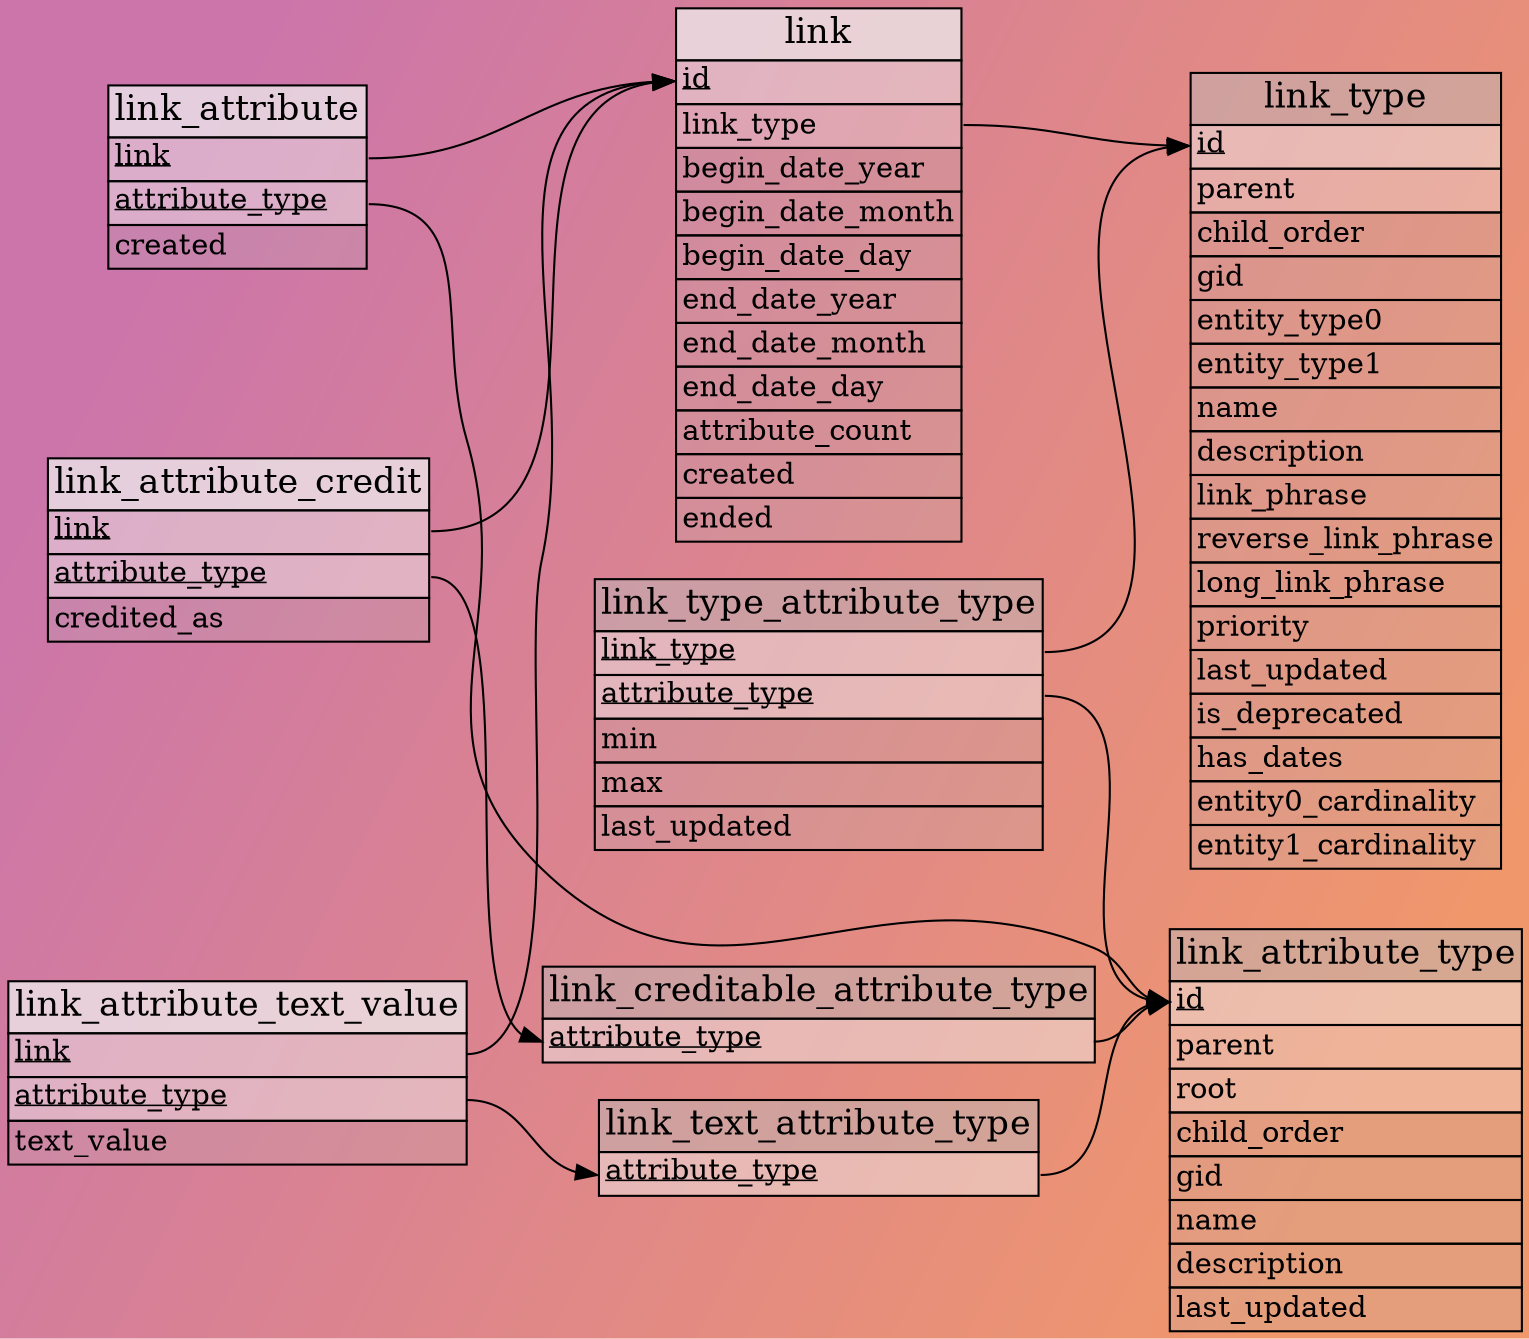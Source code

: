 // Automatically generated, do not edit.
// - Database schema sequence: 28
digraph relationship_details {
    tooltip = "Tables for relationship properties"
    graph [
        bgcolor = "#cb75ab:#f0976c"
        concentrate = true
        gradientangle = 330
        pack = true
        rankdir = "LR"
    ];
    node [
        shape = plain
    ];

    // Tables
    "link" [
        label = <
            <table border="0" cellspacing="0" cellborder="1">
                <tr><td bgcolor="#eeeeeebb"><font point-size="17">link</font></td></tr>
                <tr><td bgcolor="#eeeeee77" align="left" port="id"><font point-size="14"><u>id</u></font></td></tr>
                <tr><td bgcolor="#eeeeee55" align="left" port="link_type"><font point-size="14">link_type</font></td></tr>
                <tr><td bgcolor="#bbbbbb33" align="left" port="begin_date_year"><font point-size="14">begin_date_year</font></td></tr>
                <tr><td bgcolor="#bbbbbb33" align="left" port="begin_date_month"><font point-size="14">begin_date_month</font></td></tr>
                <tr><td bgcolor="#bbbbbb33" align="left" port="begin_date_day"><font point-size="14">begin_date_day</font></td></tr>
                <tr><td bgcolor="#bbbbbb33" align="left" port="end_date_year"><font point-size="14">end_date_year</font></td></tr>
                <tr><td bgcolor="#bbbbbb33" align="left" port="end_date_month"><font point-size="14">end_date_month</font></td></tr>
                <tr><td bgcolor="#bbbbbb33" align="left" port="end_date_day"><font point-size="14">end_date_day</font></td></tr>
                <tr><td bgcolor="#bbbbbb33" align="left" port="attribute_count"><font point-size="14">attribute_count</font></td></tr>
                <tr><td bgcolor="#bbbbbb33" align="left" port="created"><font point-size="14">created</font></td></tr>
                <tr><td bgcolor="#bbbbbb33" align="left" port="ended"><font point-size="14">ended</font></td></tr>
            </table>
        >
    ];
    "link_attribute" [
        label = <
            <table border="0" cellspacing="0" cellborder="1">
                <tr><td bgcolor="#eeeeeebb"><font point-size="17">link_attribute</font></td></tr>
                <tr><td bgcolor="#eeeeee77" align="left" port="link"><font point-size="14"><u>link</u></font></td></tr>
                <tr><td bgcolor="#eeeeee77" align="left" port="attribute_type"><font point-size="14"><u>attribute_type</u></font></td></tr>
                <tr><td bgcolor="#bbbbbb33" align="left" port="created"><font point-size="14">created</font></td></tr>
            </table>
        >
    ];
    "link_attribute_credit" [
        label = <
            <table border="0" cellspacing="0" cellborder="1">
                <tr><td bgcolor="#eeeeeebb"><font point-size="17">link_attribute_credit</font></td></tr>
                <tr><td bgcolor="#eeeeee77" align="left" port="link"><font point-size="14"><u>link</u></font></td></tr>
                <tr><td bgcolor="#eeeeee77" align="left" port="attribute_type"><font point-size="14"><u>attribute_type</u></font></td></tr>
                <tr><td bgcolor="#bbbbbb33" align="left" port="credited_as"><font point-size="14">credited_as</font></td></tr>
            </table>
        >
    ];
    "link_attribute_text_value" [
        label = <
            <table border="0" cellspacing="0" cellborder="1">
                <tr><td bgcolor="#eeeeeebb"><font point-size="17">link_attribute_text_value</font></td></tr>
                <tr><td bgcolor="#eeeeee77" align="left" port="link"><font point-size="14"><u>link</u></font></td></tr>
                <tr><td bgcolor="#eeeeee77" align="left" port="attribute_type"><font point-size="14"><u>attribute_type</u></font></td></tr>
                <tr><td bgcolor="#bbbbbb33" align="left" port="text_value"><font point-size="14">text_value</font></td></tr>
            </table>
        >
    ];
    "link_attribute_type" [
        label = <
            <table border="0" cellspacing="0" cellborder="1">
                <tr><td bgcolor="#bbbbbb77"><font point-size="17">link_attribute_type</font></td></tr>
                <tr><td bgcolor="#eeeeee77" align="left" port="id"><font point-size="14"><u>id</u></font></td></tr>
                <tr><td bgcolor="#eeeeee55" align="left" port="parent"><font point-size="14">parent</font></td></tr>
                <tr><td bgcolor="#eeeeee55" align="left" port="root"><font point-size="14">root</font></td></tr>
                <tr><td bgcolor="#bbbbbb33" align="left" port="child_order"><font point-size="14">child_order</font></td></tr>
                <tr><td bgcolor="#bbbbbb33" align="left" port="gid"><font point-size="14">gid</font></td></tr>
                <tr><td bgcolor="#bbbbbb33" align="left" port="name"><font point-size="14">name</font></td></tr>
                <tr><td bgcolor="#bbbbbb33" align="left" port="description"><font point-size="14">description</font></td></tr>
                <tr><td bgcolor="#bbbbbb33" align="left" port="last_updated"><font point-size="14">last_updated</font></td></tr>
            </table>
        >
    ];
    "link_creditable_attribute_type" [
        label = <
            <table border="0" cellspacing="0" cellborder="1">
                <tr><td bgcolor="#bbbbbb77"><font point-size="17">link_creditable_attribute_type</font></td></tr>
                <tr><td bgcolor="#eeeeee77" align="left" port="attribute_type"><font point-size="14"><u>attribute_type</u></font></td></tr>
            </table>
        >
    ];
    "link_text_attribute_type" [
        label = <
            <table border="0" cellspacing="0" cellborder="1">
                <tr><td bgcolor="#bbbbbb77"><font point-size="17">link_text_attribute_type</font></td></tr>
                <tr><td bgcolor="#eeeeee77" align="left" port="attribute_type"><font point-size="14"><u>attribute_type</u></font></td></tr>
            </table>
        >
    ];
    "link_type" [
        label = <
            <table border="0" cellspacing="0" cellborder="1">
                <tr><td bgcolor="#bbbbbb77"><font point-size="17">link_type</font></td></tr>
                <tr><td bgcolor="#eeeeee77" align="left" port="id"><font point-size="14"><u>id</u></font></td></tr>
                <tr><td bgcolor="#eeeeee55" align="left" port="parent"><font point-size="14">parent</font></td></tr>
                <tr><td bgcolor="#bbbbbb33" align="left" port="child_order"><font point-size="14">child_order</font></td></tr>
                <tr><td bgcolor="#bbbbbb33" align="left" port="gid"><font point-size="14">gid</font></td></tr>
                <tr><td bgcolor="#bbbbbb33" align="left" port="entity_type0"><font point-size="14">entity_type0</font></td></tr>
                <tr><td bgcolor="#bbbbbb33" align="left" port="entity_type1"><font point-size="14">entity_type1</font></td></tr>
                <tr><td bgcolor="#bbbbbb33" align="left" port="name"><font point-size="14">name</font></td></tr>
                <tr><td bgcolor="#bbbbbb33" align="left" port="description"><font point-size="14">description</font></td></tr>
                <tr><td bgcolor="#bbbbbb33" align="left" port="link_phrase"><font point-size="14">link_phrase</font></td></tr>
                <tr><td bgcolor="#bbbbbb33" align="left" port="reverse_link_phrase"><font point-size="14">reverse_link_phrase</font></td></tr>
                <tr><td bgcolor="#bbbbbb33" align="left" port="long_link_phrase"><font point-size="14">long_link_phrase</font></td></tr>
                <tr><td bgcolor="#bbbbbb33" align="left" port="priority"><font point-size="14">priority</font></td></tr>
                <tr><td bgcolor="#bbbbbb33" align="left" port="last_updated"><font point-size="14">last_updated</font></td></tr>
                <tr><td bgcolor="#bbbbbb33" align="left" port="is_deprecated"><font point-size="14">is_deprecated</font></td></tr>
                <tr><td bgcolor="#bbbbbb33" align="left" port="has_dates"><font point-size="14">has_dates</font></td></tr>
                <tr><td bgcolor="#bbbbbb33" align="left" port="entity0_cardinality"><font point-size="14">entity0_cardinality</font></td></tr>
                <tr><td bgcolor="#bbbbbb33" align="left" port="entity1_cardinality"><font point-size="14">entity1_cardinality</font></td></tr>
            </table>
        >
    ];
    "link_type_attribute_type" [
        label = <
            <table border="0" cellspacing="0" cellborder="1">
                <tr><td bgcolor="#bbbbbb77"><font point-size="17">link_type_attribute_type</font></td></tr>
                <tr><td bgcolor="#eeeeee77" align="left" port="link_type"><font point-size="14"><u>link_type</u></font></td></tr>
                <tr><td bgcolor="#eeeeee77" align="left" port="attribute_type"><font point-size="14"><u>attribute_type</u></font></td></tr>
                <tr><td bgcolor="#bbbbbb33" align="left" port="min"><font point-size="14">min</font></td></tr>
                <tr><td bgcolor="#bbbbbb33" align="left" port="max"><font point-size="14">max</font></td></tr>
                <tr><td bgcolor="#bbbbbb33" align="left" port="last_updated"><font point-size="14">last_updated</font></td></tr>
            </table>
        >
    ];

    // References
    "link":"link_type" -> "link_type":"id"
    "link_attribute":"link" -> "link":"id"
    "link_attribute":"attribute_type" -> "link_attribute_type":"id"
    "link_attribute_credit":"link" -> "link":"id"
    "link_attribute_credit":"attribute_type" -> "link_creditable_attribute_type":"attribute_type"
    "link_attribute_text_value":"link" -> "link":"id"
    "link_attribute_text_value":"attribute_type" -> "link_text_attribute_type":"attribute_type"
    "link_creditable_attribute_type":"attribute_type" -> "link_attribute_type":"id"
    "link_text_attribute_type":"attribute_type" -> "link_attribute_type":"id"
    "link_type_attribute_type":"link_type" -> "link_type":"id"
    "link_type_attribute_type":"attribute_type" -> "link_attribute_type":"id"
}
